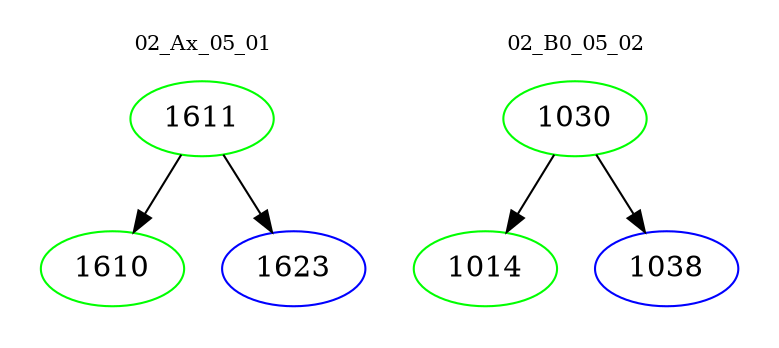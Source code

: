 digraph{
subgraph cluster_0 {
color = white
label = "02_Ax_05_01";
fontsize=10;
T0_1611 [label="1611", color="green"]
T0_1611 -> T0_1610 [color="black"]
T0_1610 [label="1610", color="green"]
T0_1611 -> T0_1623 [color="black"]
T0_1623 [label="1623", color="blue"]
}
subgraph cluster_1 {
color = white
label = "02_B0_05_02";
fontsize=10;
T1_1030 [label="1030", color="green"]
T1_1030 -> T1_1014 [color="black"]
T1_1014 [label="1014", color="green"]
T1_1030 -> T1_1038 [color="black"]
T1_1038 [label="1038", color="blue"]
}
}
